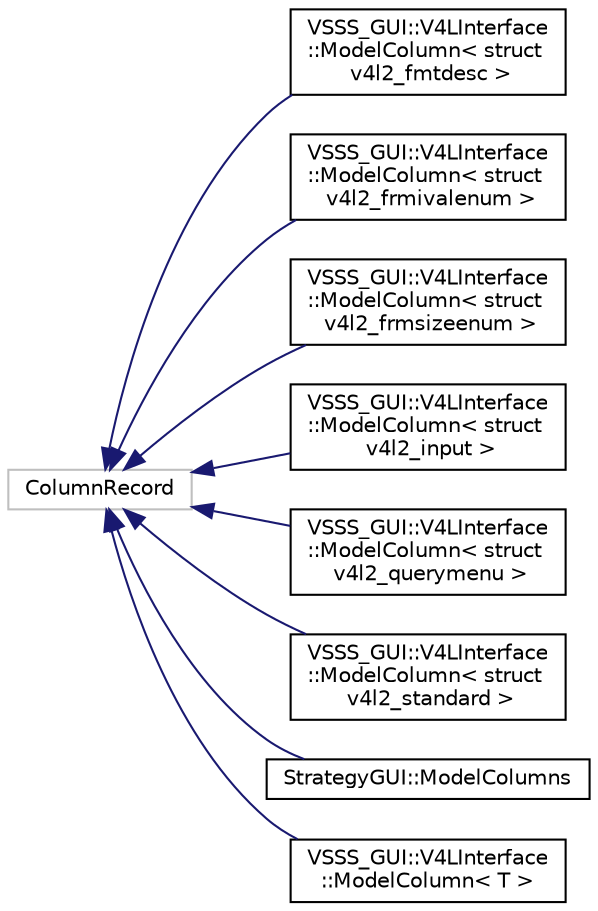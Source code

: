 digraph "Graphical Class Hierarchy"
{
 // INTERACTIVE_SVG=YES
  edge [fontname="Helvetica",fontsize="10",labelfontname="Helvetica",labelfontsize="10"];
  node [fontname="Helvetica",fontsize="10",shape=record];
  rankdir="LR";
  Node117 [label="ColumnRecord",height=0.2,width=0.4,color="grey75", fillcolor="white", style="filled"];
  Node117 -> Node0 [dir="back",color="midnightblue",fontsize="10",style="solid",fontname="Helvetica"];
  Node0 [label="VSSS_GUI::V4LInterface\l::ModelColumn\< struct\l v4l2_fmtdesc \>",height=0.2,width=0.4,color="black", fillcolor="white", style="filled",URL="$class_v_s_s_s___g_u_i_1_1_v4_l_interface_1_1_model_column.html"];
  Node117 -> Node119 [dir="back",color="midnightblue",fontsize="10",style="solid",fontname="Helvetica"];
  Node119 [label="VSSS_GUI::V4LInterface\l::ModelColumn\< struct\l v4l2_frmivalenum \>",height=0.2,width=0.4,color="black", fillcolor="white", style="filled",URL="$class_v_s_s_s___g_u_i_1_1_v4_l_interface_1_1_model_column.html"];
  Node117 -> Node120 [dir="back",color="midnightblue",fontsize="10",style="solid",fontname="Helvetica"];
  Node120 [label="VSSS_GUI::V4LInterface\l::ModelColumn\< struct\l v4l2_frmsizeenum \>",height=0.2,width=0.4,color="black", fillcolor="white", style="filled",URL="$class_v_s_s_s___g_u_i_1_1_v4_l_interface_1_1_model_column.html"];
  Node117 -> Node121 [dir="back",color="midnightblue",fontsize="10",style="solid",fontname="Helvetica"];
  Node121 [label="VSSS_GUI::V4LInterface\l::ModelColumn\< struct\l v4l2_input \>",height=0.2,width=0.4,color="black", fillcolor="white", style="filled",URL="$class_v_s_s_s___g_u_i_1_1_v4_l_interface_1_1_model_column.html"];
  Node117 -> Node122 [dir="back",color="midnightblue",fontsize="10",style="solid",fontname="Helvetica"];
  Node122 [label="VSSS_GUI::V4LInterface\l::ModelColumn\< struct\l v4l2_querymenu \>",height=0.2,width=0.4,color="black", fillcolor="white", style="filled",URL="$class_v_s_s_s___g_u_i_1_1_v4_l_interface_1_1_model_column.html"];
  Node117 -> Node123 [dir="back",color="midnightblue",fontsize="10",style="solid",fontname="Helvetica"];
  Node123 [label="VSSS_GUI::V4LInterface\l::ModelColumn\< struct\l v4l2_standard \>",height=0.2,width=0.4,color="black", fillcolor="white", style="filled",URL="$class_v_s_s_s___g_u_i_1_1_v4_l_interface_1_1_model_column.html"];
  Node117 -> Node124 [dir="back",color="midnightblue",fontsize="10",style="solid",fontname="Helvetica"];
  Node124 [label="StrategyGUI::ModelColumns",height=0.2,width=0.4,color="black", fillcolor="white", style="filled",URL="$class_strategy_g_u_i_1_1_model_columns.html"];
  Node117 -> Node125 [dir="back",color="midnightblue",fontsize="10",style="solid",fontname="Helvetica"];
  Node125 [label="VSSS_GUI::V4LInterface\l::ModelColumn\< T \>",height=0.2,width=0.4,color="black", fillcolor="white", style="filled",URL="$class_v_s_s_s___g_u_i_1_1_v4_l_interface_1_1_model_column.html"];
}
